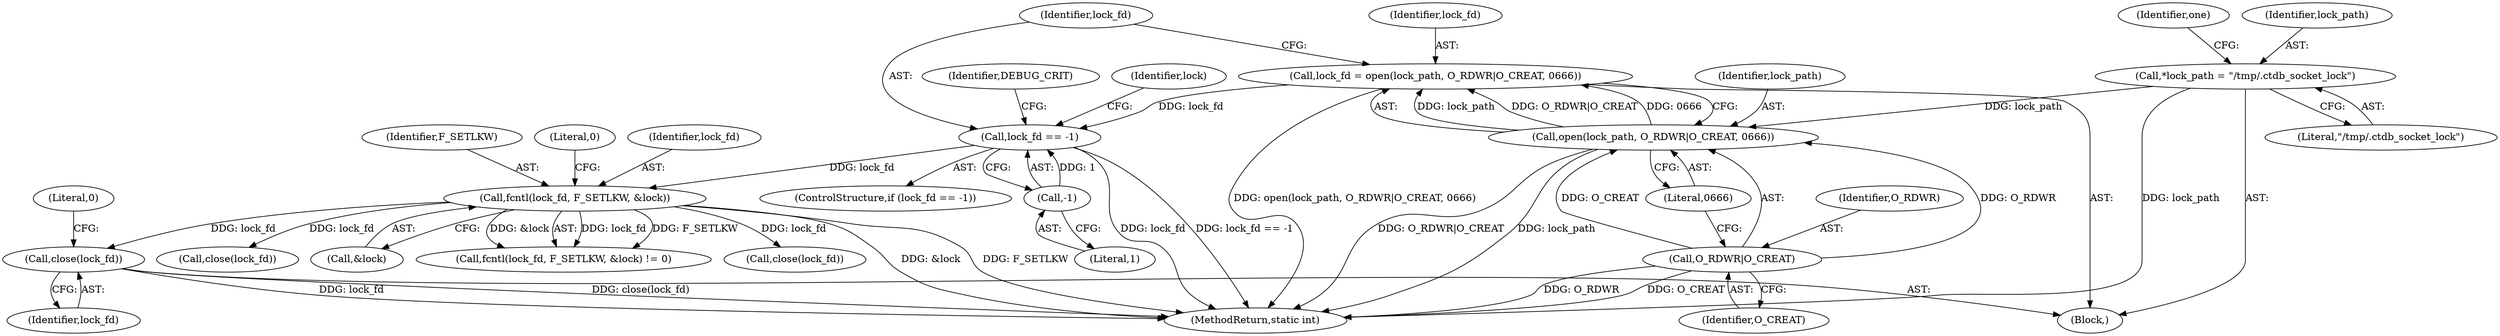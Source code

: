 digraph "0_samba_b9b9f6738fba5c32e87cb9c36b358355b444fb9b@API" {
"1000483" [label="(Call,close(lock_fd))"];
"1000181" [label="(Call,fcntl(lock_fd, F_SETLKW, &lock))"];
"1000141" [label="(Call,lock_fd == -1)"];
"1000132" [label="(Call,lock_fd = open(lock_path, O_RDWR|O_CREAT, 0666))"];
"1000134" [label="(Call,open(lock_path, O_RDWR|O_CREAT, 0666))"];
"1000109" [label="(Call,*lock_path = \"/tmp/.ctdb_socket_lock\")"];
"1000136" [label="(Call,O_RDWR|O_CREAT)"];
"1000143" [label="(Call,-1)"];
"1000483" [label="(Call,close(lock_fd))"];
"1000134" [label="(Call,open(lock_path, O_RDWR|O_CREAT, 0666))"];
"1000140" [label="(ControlStructure,if (lock_fd == -1))"];
"1000135" [label="(Identifier,lock_path)"];
"1000484" [label="(Identifier,lock_fd)"];
"1000141" [label="(Call,lock_fd == -1)"];
"1000104" [label="(Block,)"];
"1000143" [label="(Call,-1)"];
"1000488" [label="(Call,close(lock_fd))"];
"1000109" [label="(Call,*lock_path = \"/tmp/.ctdb_socket_lock\")"];
"1000110" [label="(Identifier,lock_path)"];
"1000181" [label="(Call,fcntl(lock_fd, F_SETLKW, &lock))"];
"1000182" [label="(Identifier,lock_fd)"];
"1000184" [label="(Call,&lock)"];
"1000144" [label="(Literal,1)"];
"1000183" [label="(Identifier,F_SETLKW)"];
"1000136" [label="(Call,O_RDWR|O_CREAT)"];
"1000147" [label="(Identifier,DEBUG_CRIT)"];
"1000111" [label="(Literal,\"/tmp/.ctdb_socket_lock\")"];
"1000186" [label="(Literal,0)"];
"1000193" [label="(Call,close(lock_fd))"];
"1000138" [label="(Identifier,O_CREAT)"];
"1000486" [label="(Literal,0)"];
"1000137" [label="(Identifier,O_RDWR)"];
"1000139" [label="(Literal,0666)"];
"1000156" [label="(Identifier,lock)"];
"1000132" [label="(Call,lock_fd = open(lock_path, O_RDWR|O_CREAT, 0666))"];
"1000115" [label="(Identifier,one)"];
"1000503" [label="(MethodReturn,static int)"];
"1000133" [label="(Identifier,lock_fd)"];
"1000142" [label="(Identifier,lock_fd)"];
"1000180" [label="(Call,fcntl(lock_fd, F_SETLKW, &lock) != 0)"];
"1000483" -> "1000104"  [label="AST: "];
"1000483" -> "1000484"  [label="CFG: "];
"1000484" -> "1000483"  [label="AST: "];
"1000486" -> "1000483"  [label="CFG: "];
"1000483" -> "1000503"  [label="DDG: close(lock_fd)"];
"1000483" -> "1000503"  [label="DDG: lock_fd"];
"1000181" -> "1000483"  [label="DDG: lock_fd"];
"1000181" -> "1000180"  [label="AST: "];
"1000181" -> "1000184"  [label="CFG: "];
"1000182" -> "1000181"  [label="AST: "];
"1000183" -> "1000181"  [label="AST: "];
"1000184" -> "1000181"  [label="AST: "];
"1000186" -> "1000181"  [label="CFG: "];
"1000181" -> "1000503"  [label="DDG: &lock"];
"1000181" -> "1000503"  [label="DDG: F_SETLKW"];
"1000181" -> "1000180"  [label="DDG: lock_fd"];
"1000181" -> "1000180"  [label="DDG: F_SETLKW"];
"1000181" -> "1000180"  [label="DDG: &lock"];
"1000141" -> "1000181"  [label="DDG: lock_fd"];
"1000181" -> "1000193"  [label="DDG: lock_fd"];
"1000181" -> "1000488"  [label="DDG: lock_fd"];
"1000141" -> "1000140"  [label="AST: "];
"1000141" -> "1000143"  [label="CFG: "];
"1000142" -> "1000141"  [label="AST: "];
"1000143" -> "1000141"  [label="AST: "];
"1000147" -> "1000141"  [label="CFG: "];
"1000156" -> "1000141"  [label="CFG: "];
"1000141" -> "1000503"  [label="DDG: lock_fd"];
"1000141" -> "1000503"  [label="DDG: lock_fd == -1"];
"1000132" -> "1000141"  [label="DDG: lock_fd"];
"1000143" -> "1000141"  [label="DDG: 1"];
"1000132" -> "1000104"  [label="AST: "];
"1000132" -> "1000134"  [label="CFG: "];
"1000133" -> "1000132"  [label="AST: "];
"1000134" -> "1000132"  [label="AST: "];
"1000142" -> "1000132"  [label="CFG: "];
"1000132" -> "1000503"  [label="DDG: open(lock_path, O_RDWR|O_CREAT, 0666)"];
"1000134" -> "1000132"  [label="DDG: lock_path"];
"1000134" -> "1000132"  [label="DDG: O_RDWR|O_CREAT"];
"1000134" -> "1000132"  [label="DDG: 0666"];
"1000134" -> "1000139"  [label="CFG: "];
"1000135" -> "1000134"  [label="AST: "];
"1000136" -> "1000134"  [label="AST: "];
"1000139" -> "1000134"  [label="AST: "];
"1000134" -> "1000503"  [label="DDG: lock_path"];
"1000134" -> "1000503"  [label="DDG: O_RDWR|O_CREAT"];
"1000109" -> "1000134"  [label="DDG: lock_path"];
"1000136" -> "1000134"  [label="DDG: O_RDWR"];
"1000136" -> "1000134"  [label="DDG: O_CREAT"];
"1000109" -> "1000104"  [label="AST: "];
"1000109" -> "1000111"  [label="CFG: "];
"1000110" -> "1000109"  [label="AST: "];
"1000111" -> "1000109"  [label="AST: "];
"1000115" -> "1000109"  [label="CFG: "];
"1000109" -> "1000503"  [label="DDG: lock_path"];
"1000136" -> "1000138"  [label="CFG: "];
"1000137" -> "1000136"  [label="AST: "];
"1000138" -> "1000136"  [label="AST: "];
"1000139" -> "1000136"  [label="CFG: "];
"1000136" -> "1000503"  [label="DDG: O_CREAT"];
"1000136" -> "1000503"  [label="DDG: O_RDWR"];
"1000143" -> "1000144"  [label="CFG: "];
"1000144" -> "1000143"  [label="AST: "];
}
